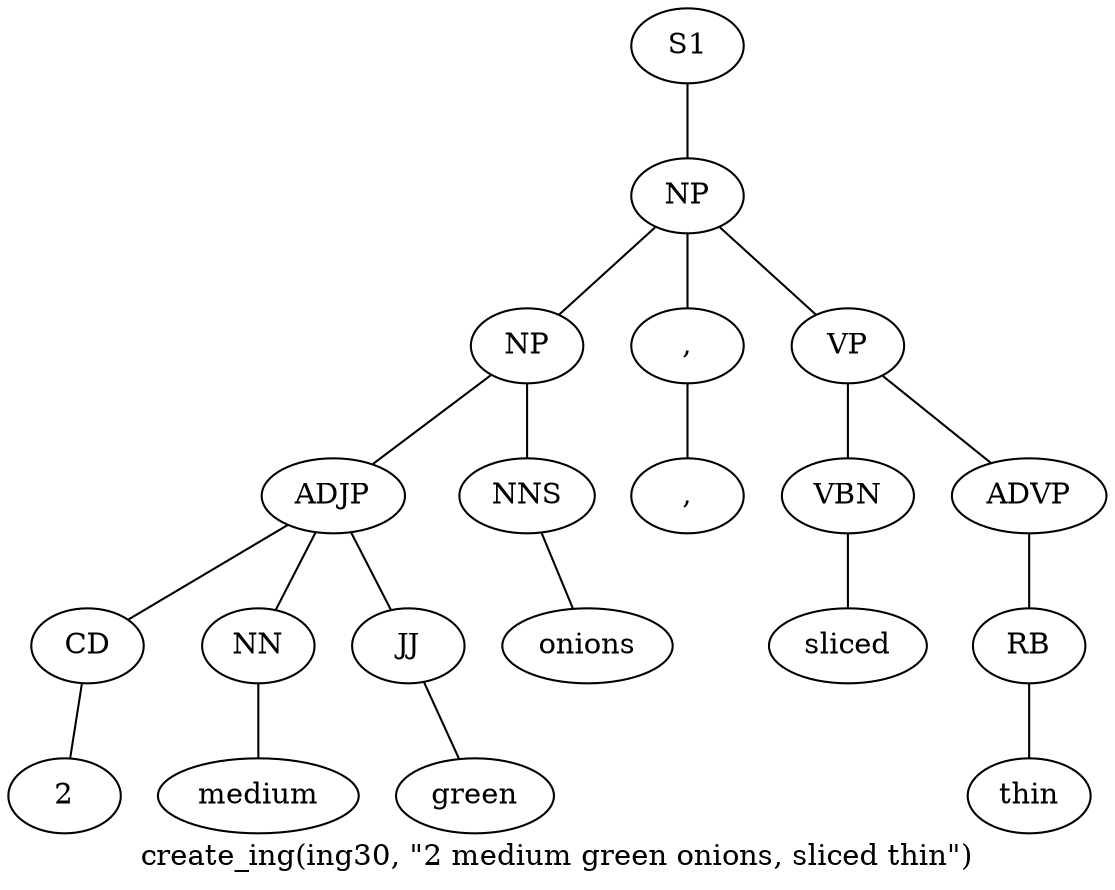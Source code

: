 graph SyntaxGraph {
	label = "create_ing(ing30, \"2 medium green onions, sliced thin\")";
	Node0 [label="S1"];
	Node1 [label="NP"];
	Node2 [label="NP"];
	Node3 [label="ADJP"];
	Node4 [label="CD"];
	Node5 [label="2"];
	Node6 [label="NN"];
	Node7 [label="medium"];
	Node8 [label="JJ"];
	Node9 [label="green"];
	Node10 [label="NNS"];
	Node11 [label="onions"];
	Node12 [label=","];
	Node13 [label=","];
	Node14 [label="VP"];
	Node15 [label="VBN"];
	Node16 [label="sliced"];
	Node17 [label="ADVP"];
	Node18 [label="RB"];
	Node19 [label="thin"];

	Node0 -- Node1;
	Node1 -- Node2;
	Node1 -- Node12;
	Node1 -- Node14;
	Node2 -- Node3;
	Node2 -- Node10;
	Node3 -- Node4;
	Node3 -- Node6;
	Node3 -- Node8;
	Node4 -- Node5;
	Node6 -- Node7;
	Node8 -- Node9;
	Node10 -- Node11;
	Node12 -- Node13;
	Node14 -- Node15;
	Node14 -- Node17;
	Node15 -- Node16;
	Node17 -- Node18;
	Node18 -- Node19;
}